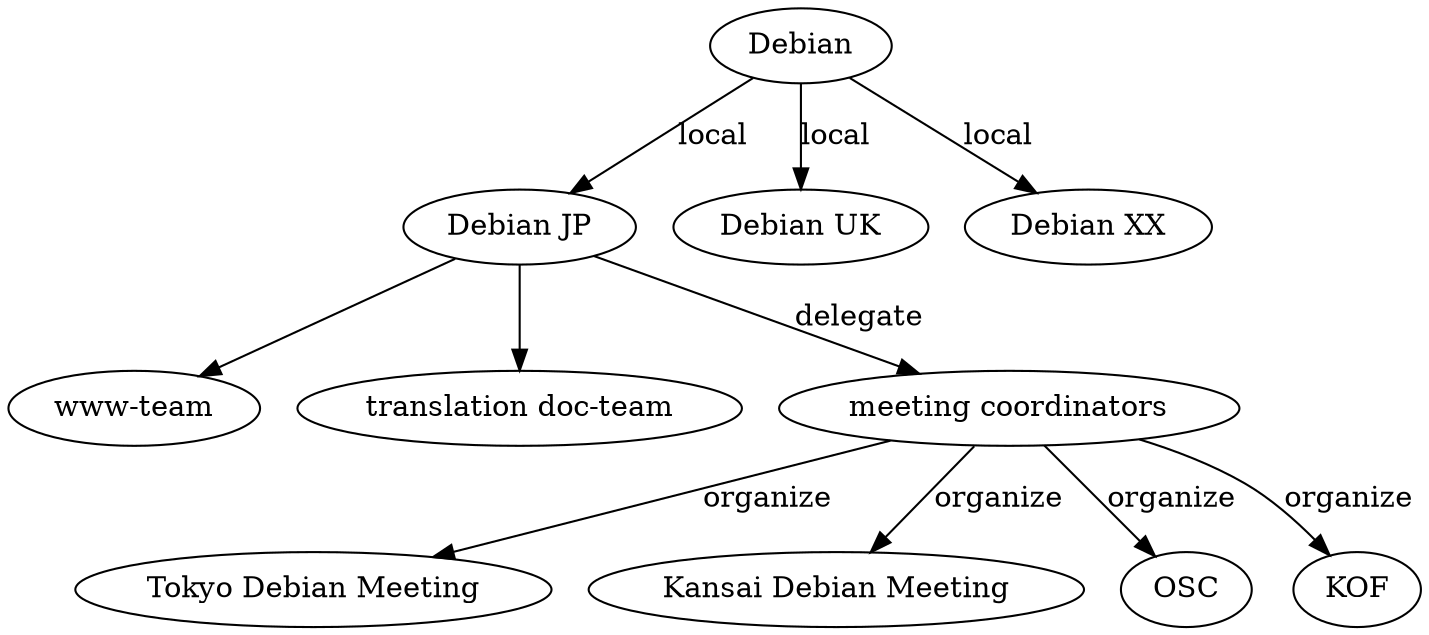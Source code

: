 // (shell-command "dot -T ps < debianstructure.dot > debianstructure.eps")
digraph structure {
"Debian" -> "Debian JP" [label="local"];
"Debian" -> "Debian UK" [label="local"];
"Debian" -> "Debian XX" [label="local"];
"Debian JP" -> "www-team" [label=""];
"Debian JP" -> "translation doc-team" [label=""];
"Debian JP" -> "meeting coordinators" [label="delegate"];
"meeting coordinators" -> "Tokyo Debian Meeting" [label="organize"];
"meeting coordinators" -> "Kansai Debian Meeting" [label="organize"];
"meeting coordinators" -> "OSC" [label="organize"];
"meeting coordinators" -> "KOF" [label="organize"];
}
